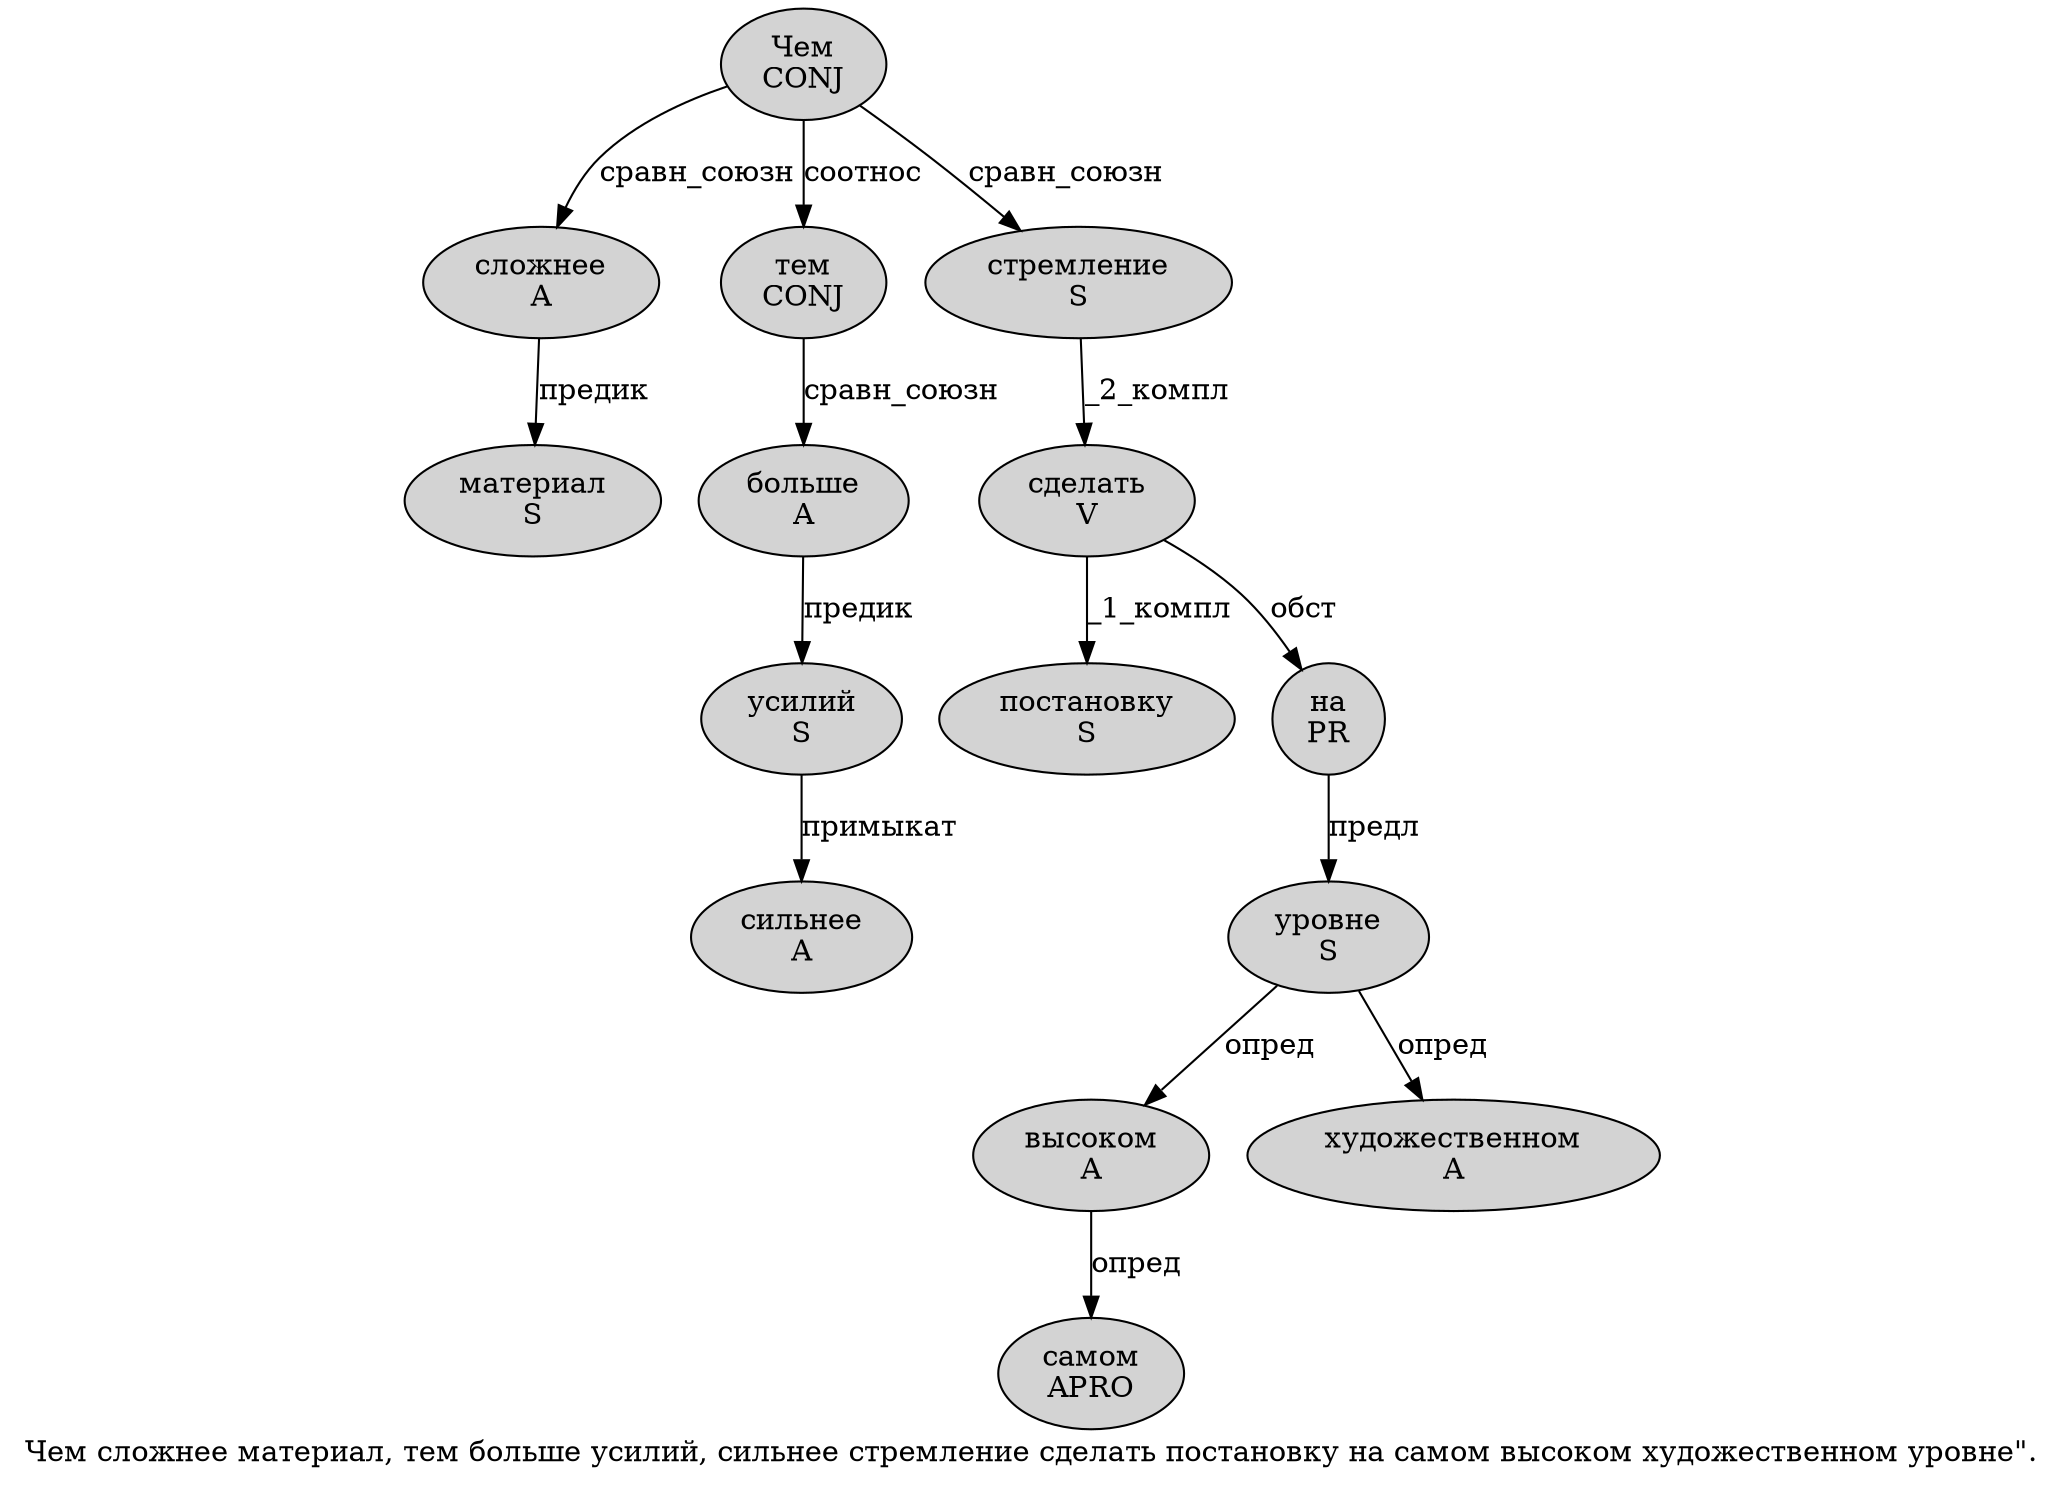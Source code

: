 digraph SENTENCE_228 {
	graph [label="Чем сложнее материал, тем больше усилий, сильнее стремление сделать постановку на самом высоком художественном уровне\"."]
	node [style=filled]
		0 [label="Чем
CONJ" color="" fillcolor=lightgray penwidth=1 shape=ellipse]
		1 [label="сложнее
A" color="" fillcolor=lightgray penwidth=1 shape=ellipse]
		2 [label="материал
S" color="" fillcolor=lightgray penwidth=1 shape=ellipse]
		4 [label="тем
CONJ" color="" fillcolor=lightgray penwidth=1 shape=ellipse]
		5 [label="больше
A" color="" fillcolor=lightgray penwidth=1 shape=ellipse]
		6 [label="усилий
S" color="" fillcolor=lightgray penwidth=1 shape=ellipse]
		8 [label="сильнее
A" color="" fillcolor=lightgray penwidth=1 shape=ellipse]
		9 [label="стремление
S" color="" fillcolor=lightgray penwidth=1 shape=ellipse]
		10 [label="сделать
V" color="" fillcolor=lightgray penwidth=1 shape=ellipse]
		11 [label="постановку
S" color="" fillcolor=lightgray penwidth=1 shape=ellipse]
		12 [label="на
PR" color="" fillcolor=lightgray penwidth=1 shape=ellipse]
		13 [label="самом
APRO" color="" fillcolor=lightgray penwidth=1 shape=ellipse]
		14 [label="высоком
A" color="" fillcolor=lightgray penwidth=1 shape=ellipse]
		15 [label="художественном
A" color="" fillcolor=lightgray penwidth=1 shape=ellipse]
		16 [label="уровне
S" color="" fillcolor=lightgray penwidth=1 shape=ellipse]
			4 -> 5 [label="сравн_союзн"]
			10 -> 11 [label="_1_компл"]
			10 -> 12 [label="обст"]
			14 -> 13 [label="опред"]
			5 -> 6 [label="предик"]
			0 -> 1 [label="сравн_союзн"]
			0 -> 4 [label="соотнос"]
			0 -> 9 [label="сравн_союзн"]
			12 -> 16 [label="предл"]
			9 -> 10 [label="_2_компл"]
			16 -> 14 [label="опред"]
			16 -> 15 [label="опред"]
			6 -> 8 [label="примыкат"]
			1 -> 2 [label="предик"]
}